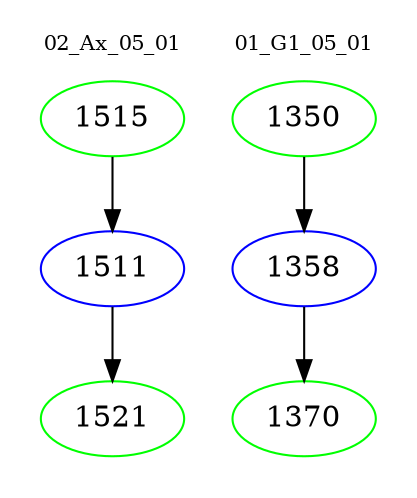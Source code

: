 digraph{
subgraph cluster_0 {
color = white
label = "02_Ax_05_01";
fontsize=10;
T0_1515 [label="1515", color="green"]
T0_1515 -> T0_1511 [color="black"]
T0_1511 [label="1511", color="blue"]
T0_1511 -> T0_1521 [color="black"]
T0_1521 [label="1521", color="green"]
}
subgraph cluster_1 {
color = white
label = "01_G1_05_01";
fontsize=10;
T1_1350 [label="1350", color="green"]
T1_1350 -> T1_1358 [color="black"]
T1_1358 [label="1358", color="blue"]
T1_1358 -> T1_1370 [color="black"]
T1_1370 [label="1370", color="green"]
}
}
